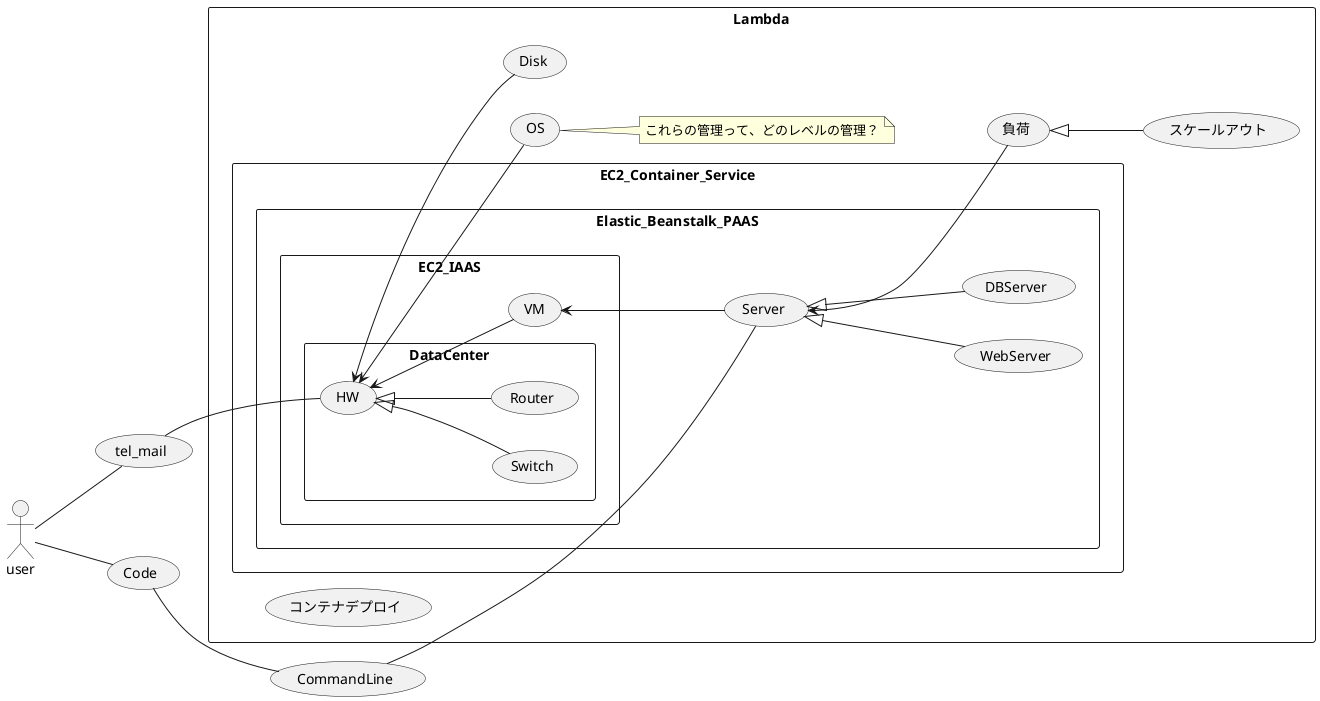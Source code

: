 @startuml
left to right direction
actor user
usecase Code
usecase CommandLine

usecase tel_mail


rectangle Lambda{


rectangle EC2_Container_Service{

rectangle Elastic_Beanstalk_PAAS{
  rectangle EC2_IAAS{
    rectangle DataCenter{

      usecase HW
      usecase Switch
      usecase Router
      HW <|-- Switch
      HW <|-- Router
    }


    usecase VM
    HW <-- VM
  }
      usecase Server
      usecase WebServer
      usecase DBServer
      Server <|-- WebServer
      Server <|-- DBServer
      VM <-- Server

}
}

usecase 負荷
usecase コンテナデプロイ
usecase スケールアウト
usecase OS
note right:これらの管理って、どのレベルの管理？
usecase Disk
負荷 <|--スケールアウト
Server <-- 負荷
HW <-- OS
HW <-- Disk
}

user -- tel_mail
tel_mail -- HW

user -- Code
Code -- CommandLine
CommandLine -- Server
@enduml
